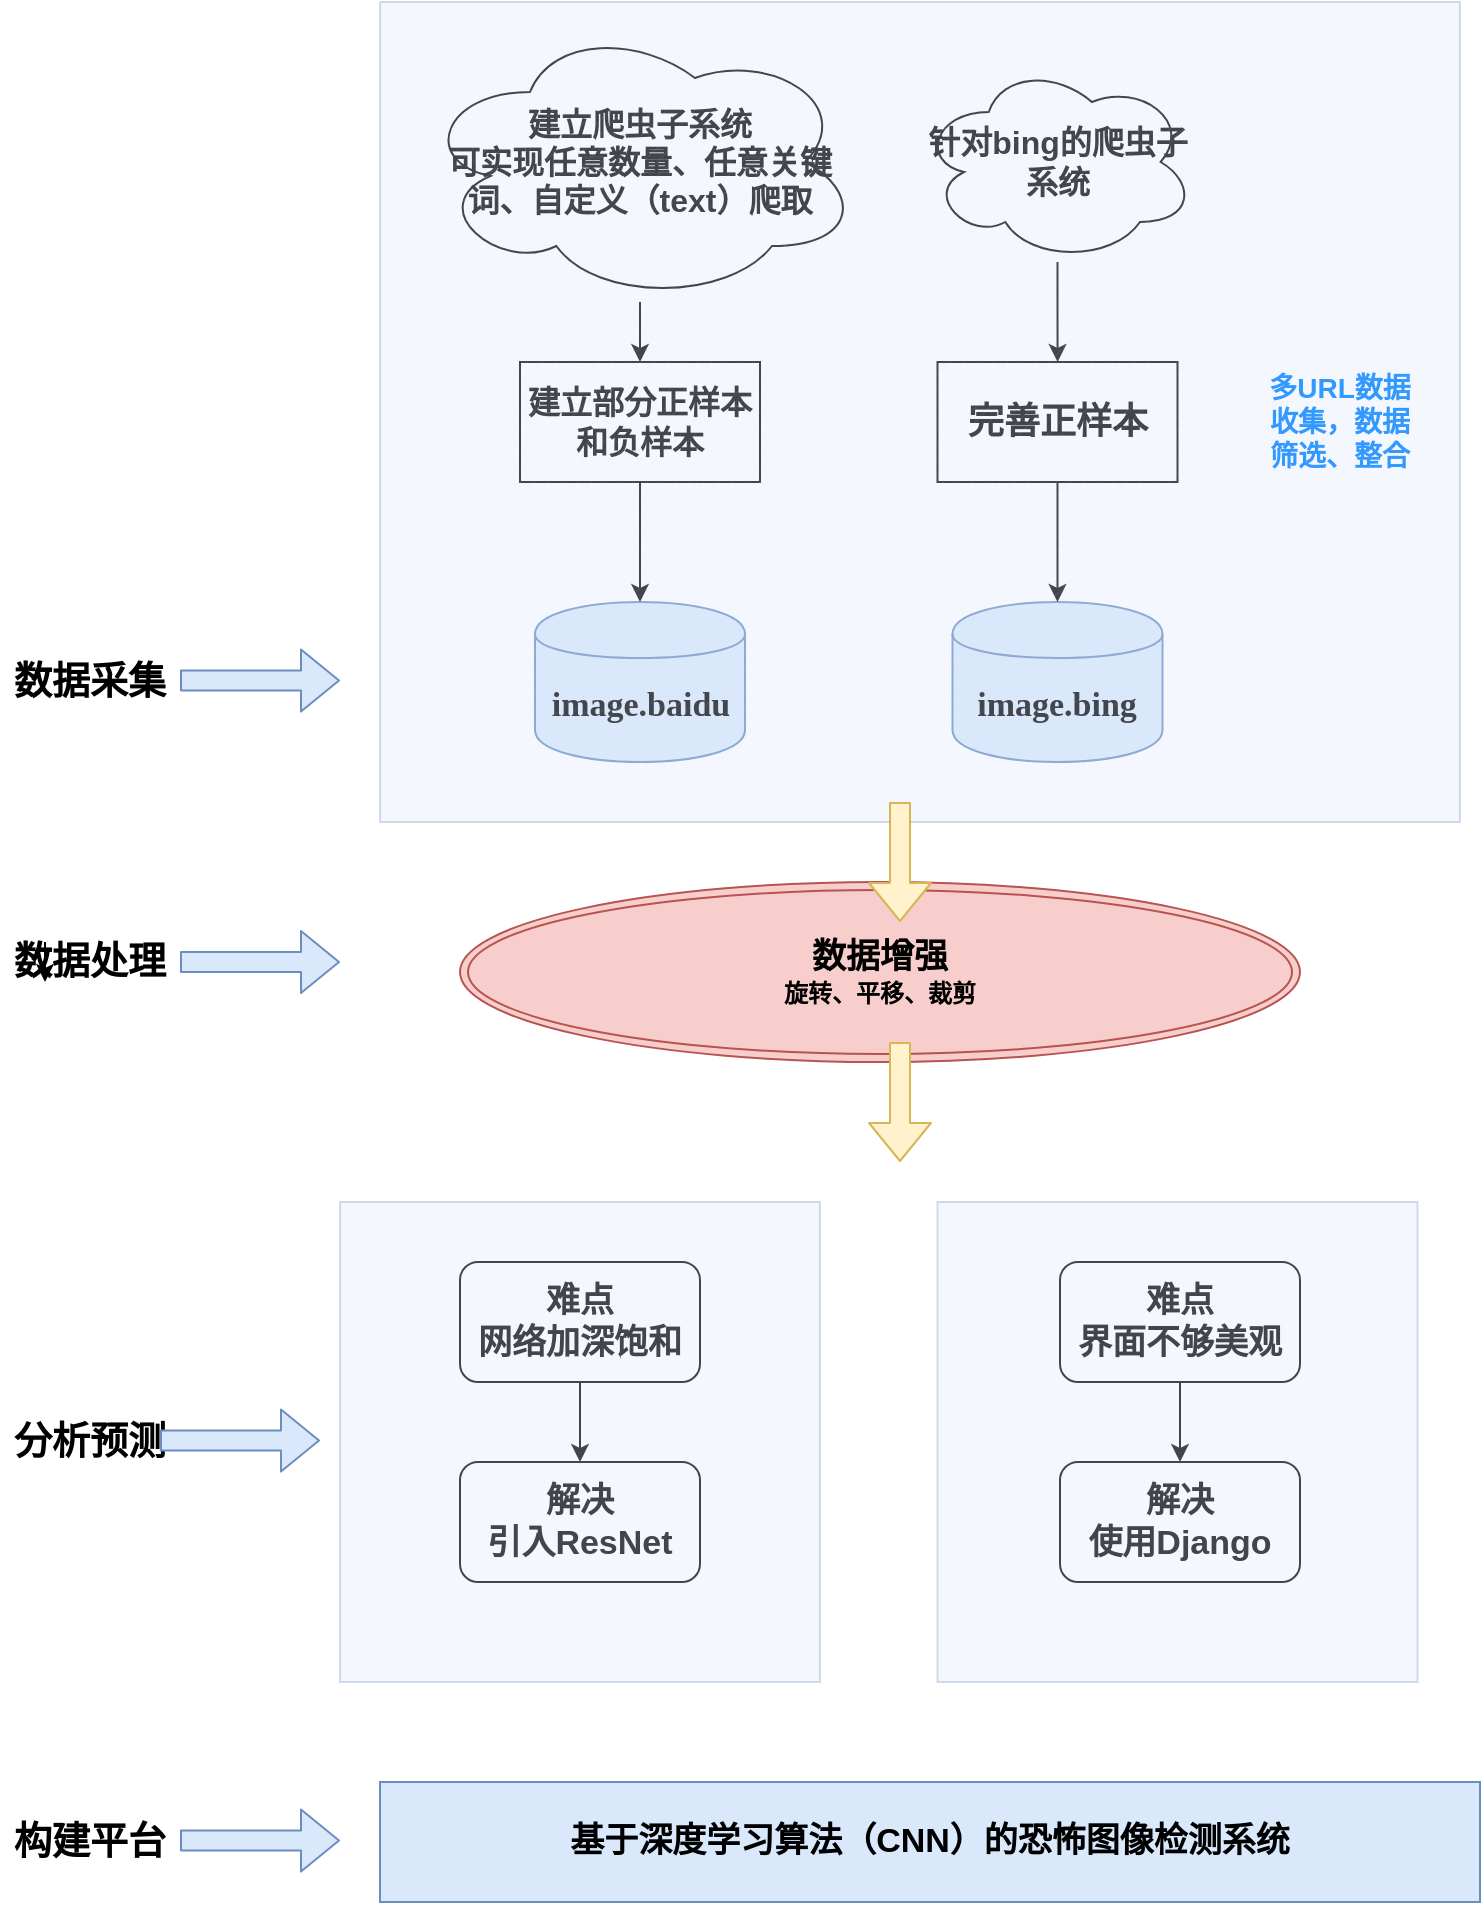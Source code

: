 <mxfile version="14.7.8" type="github">
  <diagram id="dScMs2zBb7mLNGke-dbV" name="Page-1">
    <mxGraphModel dx="1009" dy="691" grid="1" gridSize="10" guides="1" tooltips="1" connect="1" arrows="1" fold="1" page="1" pageScale="1" pageWidth="3300" pageHeight="4681" math="0" shadow="0">
      <root>
        <mxCell id="0" />
        <mxCell id="1" parent="0" />
        <mxCell id="M_-nVYk5QFR-SrDHzi03-1" value="&lt;font style=&quot;font-size: 19px&quot;&gt;&lt;b&gt;数据采集&lt;/b&gt;&lt;/font&gt;" style="text;html=1;strokeColor=none;fillColor=none;align=center;verticalAlign=middle;whiteSpace=wrap;rounded=0;" parent="1" vertex="1">
          <mxGeometry x="50" y="370" width="90" height="20" as="geometry" />
        </mxCell>
        <mxCell id="M_-nVYk5QFR-SrDHzi03-2" value="&lt;b&gt;&lt;font face=&quot;Comic Sans MS&quot; style=&quot;font-size: 17px&quot;&gt;image.baidu&lt;/font&gt;&lt;/b&gt;" style="shape=cylinder;whiteSpace=wrap;html=1;boundedLbl=1;backgroundOutline=1;fillColor=#dae8fc;strokeColor=#6c8ebf;" parent="1" vertex="1">
          <mxGeometry x="317.5" y="340" width="105" height="80" as="geometry" />
        </mxCell>
        <mxCell id="M_-nVYk5QFR-SrDHzi03-4" value="&lt;b&gt;&lt;font face=&quot;Comic Sans MS&quot; style=&quot;font-size: 17px&quot;&gt;image.bing&lt;/font&gt;&lt;/b&gt;" style="shape=cylinder;whiteSpace=wrap;html=1;boundedLbl=1;backgroundOutline=1;fillColor=#dae8fc;strokeColor=#6c8ebf;" parent="1" vertex="1">
          <mxGeometry x="526.25" y="340" width="105" height="80" as="geometry" />
        </mxCell>
        <mxCell id="M_-nVYk5QFR-SrDHzi03-5" value="&lt;font style=&quot;font-size: 19px&quot;&gt;&lt;b&gt;数据处理&lt;/b&gt;&lt;/font&gt;" style="text;html=1;strokeColor=none;fillColor=none;align=center;verticalAlign=middle;whiteSpace=wrap;rounded=0;" parent="1" vertex="1">
          <mxGeometry x="50" y="510" width="90" height="20" as="geometry" />
        </mxCell>
        <mxCell id="M_-nVYk5QFR-SrDHzi03-9" value="" style="edgeStyle=orthogonalEdgeStyle;rounded=0;orthogonalLoop=1;jettySize=auto;html=1;" parent="1" source="M_-nVYk5QFR-SrDHzi03-6" target="M_-nVYk5QFR-SrDHzi03-8" edge="1">
          <mxGeometry relative="1" as="geometry" />
        </mxCell>
        <mxCell id="M_-nVYk5QFR-SrDHzi03-6" value="&lt;font style=&quot;font-size: 16px&quot;&gt;&lt;b&gt;建立爬虫子系统&lt;br&gt;可实现任意数量、任意关键词、自定义（text）爬取&lt;/b&gt;&lt;/font&gt;" style="ellipse;shape=cloud;whiteSpace=wrap;html=1;" parent="1" vertex="1">
          <mxGeometry x="260" y="50" width="220" height="140" as="geometry" />
        </mxCell>
        <mxCell id="M_-nVYk5QFR-SrDHzi03-10" value="" style="edgeStyle=orthogonalEdgeStyle;rounded=0;orthogonalLoop=1;jettySize=auto;html=1;" parent="1" source="M_-nVYk5QFR-SrDHzi03-8" target="M_-nVYk5QFR-SrDHzi03-2" edge="1">
          <mxGeometry relative="1" as="geometry" />
        </mxCell>
        <mxCell id="M_-nVYk5QFR-SrDHzi03-8" value="&lt;b&gt;&lt;font style=&quot;font-size: 16px&quot;&gt;建立部分正样本和负样本&lt;/font&gt;&lt;/b&gt;" style="rounded=0;whiteSpace=wrap;html=1;" parent="1" vertex="1">
          <mxGeometry x="310" y="220" width="120" height="60" as="geometry" />
        </mxCell>
        <mxCell id="M_-nVYk5QFR-SrDHzi03-13" value="" style="edgeStyle=orthogonalEdgeStyle;rounded=0;orthogonalLoop=1;jettySize=auto;html=1;" parent="1" source="M_-nVYk5QFR-SrDHzi03-11" target="M_-nVYk5QFR-SrDHzi03-12" edge="1">
          <mxGeometry relative="1" as="geometry" />
        </mxCell>
        <mxCell id="M_-nVYk5QFR-SrDHzi03-11" value="&lt;b&gt;&lt;font style=&quot;font-size: 16px&quot;&gt;针对bing的爬虫子系统&lt;/font&gt;&lt;/b&gt;" style="ellipse;shape=cloud;whiteSpace=wrap;html=1;" parent="1" vertex="1">
          <mxGeometry x="510" y="70" width="137.5" height="100" as="geometry" />
        </mxCell>
        <mxCell id="M_-nVYk5QFR-SrDHzi03-14" value="" style="edgeStyle=orthogonalEdgeStyle;rounded=0;orthogonalLoop=1;jettySize=auto;html=1;" parent="1" source="M_-nVYk5QFR-SrDHzi03-12" target="M_-nVYk5QFR-SrDHzi03-4" edge="1">
          <mxGeometry relative="1" as="geometry" />
        </mxCell>
        <mxCell id="M_-nVYk5QFR-SrDHzi03-12" value="&lt;b&gt;&lt;font style=&quot;font-size: 18px&quot;&gt;完善正样本&lt;/font&gt;&lt;/b&gt;" style="whiteSpace=wrap;html=1;" parent="1" vertex="1">
          <mxGeometry x="518.75" y="220" width="120" height="60" as="geometry" />
        </mxCell>
        <mxCell id="M_-nVYk5QFR-SrDHzi03-16" value="" style="verticalLabelPosition=bottom;verticalAlign=top;html=1;shape=mxgraph.basic.patternFillRect;fillStyle=diag;step=5;fillStrokeWidth=0.2;fillStrokeColor=#dddddd;opacity=30;fillColor=#dae8fc;strokeColor=#6c8ebf;" parent="1" vertex="1">
          <mxGeometry x="240" y="40" width="540" height="410" as="geometry" />
        </mxCell>
        <mxCell id="M_-nVYk5QFR-SrDHzi03-17" value="&lt;b&gt;&lt;font style=&quot;font-size: 14px&quot; color=&quot;#3399ff&quot;&gt;多URL数据收集，数据筛选、整合&lt;/font&gt;&lt;/b&gt;" style="text;html=1;strokeColor=none;fillColor=none;align=center;verticalAlign=middle;whiteSpace=wrap;rounded=0;opacity=30;" parent="1" vertex="1">
          <mxGeometry x="680" y="205" width="80" height="90" as="geometry" />
        </mxCell>
        <mxCell id="M_-nVYk5QFR-SrDHzi03-18" value="&lt;font style=&quot;font-size: 19px&quot;&gt;&lt;b&gt;分析预测&lt;/b&gt;&lt;/font&gt;" style="text;html=1;strokeColor=none;fillColor=none;align=center;verticalAlign=middle;whiteSpace=wrap;rounded=0;" parent="1" vertex="1">
          <mxGeometry x="50" y="750" width="90" height="20" as="geometry" />
        </mxCell>
        <mxCell id="M_-nVYk5QFR-SrDHzi03-19" value="&lt;font style=&quot;font-size: 19px&quot;&gt;&lt;b&gt;构建平台&lt;/b&gt;&lt;/font&gt;" style="text;html=1;strokeColor=none;fillColor=none;align=center;verticalAlign=middle;whiteSpace=wrap;rounded=0;" parent="1" vertex="1">
          <mxGeometry x="50" y="950" width="90" height="20" as="geometry" />
        </mxCell>
        <mxCell id="M_-nVYk5QFR-SrDHzi03-20" value="&lt;b&gt;&lt;font style=&quot;font-size: 17px&quot;&gt;基于深度学习算法（CNN）的恐怖图像检测系统&lt;/font&gt;&lt;/b&gt;" style="rounded=0;whiteSpace=wrap;html=1;strokeColor=#6c8ebf;fillColor=#dae8fc;" parent="1" vertex="1">
          <mxGeometry x="240" y="930" width="550" height="60" as="geometry" />
        </mxCell>
        <mxCell id="_lwIerJJL6SMXOnI7eh6-1" value="&lt;b&gt;&lt;font style=&quot;font-size: 17px&quot;&gt;数据增强&lt;/font&gt;&lt;br&gt;旋转、平移、裁剪&lt;/b&gt;" style="ellipse;shape=doubleEllipse;whiteSpace=wrap;html=1;fillColor=#f8cecc;strokeColor=#b85450;" parent="1" vertex="1">
          <mxGeometry x="280" y="480" width="420" height="90" as="geometry" />
        </mxCell>
        <mxCell id="_De6M6LXWlHF_rHMqmTD-2" value="" style="shape=flexArrow;endArrow=classic;html=1;fillColor=#dae8fc;strokeColor=#6c8ebf;" edge="1" parent="1">
          <mxGeometry width="50" height="50" relative="1" as="geometry">
            <mxPoint x="140" y="379.29" as="sourcePoint" />
            <mxPoint x="220" y="379.29" as="targetPoint" />
          </mxGeometry>
        </mxCell>
        <mxCell id="_De6M6LXWlHF_rHMqmTD-3" value="" style="shape=flexArrow;endArrow=classic;html=1;fillColor=#dae8fc;strokeColor=#6c8ebf;" edge="1" parent="1">
          <mxGeometry width="50" height="50" relative="1" as="geometry">
            <mxPoint x="140" y="520" as="sourcePoint" />
            <mxPoint x="220" y="520" as="targetPoint" />
          </mxGeometry>
        </mxCell>
        <mxCell id="_De6M6LXWlHF_rHMqmTD-4" style="edgeStyle=orthogonalEdgeStyle;rounded=0;orthogonalLoop=1;jettySize=auto;html=1;exitX=0.25;exitY=0;exitDx=0;exitDy=0;entryX=0.25;entryY=1;entryDx=0;entryDy=0;" edge="1" parent="1" source="M_-nVYk5QFR-SrDHzi03-5" target="M_-nVYk5QFR-SrDHzi03-5">
          <mxGeometry relative="1" as="geometry" />
        </mxCell>
        <mxCell id="_De6M6LXWlHF_rHMqmTD-5" value="" style="shape=flexArrow;endArrow=classic;html=1;fillColor=#dae8fc;strokeColor=#6c8ebf;" edge="1" parent="1">
          <mxGeometry width="50" height="50" relative="1" as="geometry">
            <mxPoint x="140" y="959.29" as="sourcePoint" />
            <mxPoint x="220" y="959.29" as="targetPoint" />
          </mxGeometry>
        </mxCell>
        <mxCell id="_De6M6LXWlHF_rHMqmTD-8" value="" style="shape=flexArrow;endArrow=classic;html=1;fillColor=#fff2cc;strokeColor=#d6b656;" edge="1" parent="1">
          <mxGeometry width="50" height="50" relative="1" as="geometry">
            <mxPoint x="500" y="440" as="sourcePoint" />
            <mxPoint x="500" y="500" as="targetPoint" />
          </mxGeometry>
        </mxCell>
        <mxCell id="_De6M6LXWlHF_rHMqmTD-9" value="" style="shape=flexArrow;endArrow=classic;html=1;fillColor=#fff2cc;strokeColor=#d6b656;" edge="1" parent="1">
          <mxGeometry width="50" height="50" relative="1" as="geometry">
            <mxPoint x="500" y="560" as="sourcePoint" />
            <mxPoint x="500" y="620" as="targetPoint" />
          </mxGeometry>
        </mxCell>
        <mxCell id="_De6M6LXWlHF_rHMqmTD-10" value="" style="shape=flexArrow;endArrow=classic;html=1;fillColor=#dae8fc;strokeColor=#6c8ebf;" edge="1" parent="1">
          <mxGeometry width="50" height="50" relative="1" as="geometry">
            <mxPoint x="130" y="759.29" as="sourcePoint" />
            <mxPoint x="210" y="759.29" as="targetPoint" />
          </mxGeometry>
        </mxCell>
        <mxCell id="_De6M6LXWlHF_rHMqmTD-15" value="" style="edgeStyle=orthogonalEdgeStyle;rounded=0;orthogonalLoop=1;jettySize=auto;html=1;" edge="1" parent="1" source="_De6M6LXWlHF_rHMqmTD-13" target="_De6M6LXWlHF_rHMqmTD-14">
          <mxGeometry relative="1" as="geometry" />
        </mxCell>
        <mxCell id="_De6M6LXWlHF_rHMqmTD-13" value="&lt;font style=&quot;font-size: 17px&quot;&gt;&lt;b&gt;难点&lt;br&gt;网络加深饱和&lt;/b&gt;&lt;/font&gt;" style="rounded=1;whiteSpace=wrap;html=1;" vertex="1" parent="1">
          <mxGeometry x="280" y="670" width="120" height="60" as="geometry" />
        </mxCell>
        <mxCell id="_De6M6LXWlHF_rHMqmTD-14" value="&lt;b style=&quot;font-size: 17px&quot;&gt;解决&lt;br&gt;引入ResNet&lt;/b&gt;" style="rounded=1;whiteSpace=wrap;html=1;" vertex="1" parent="1">
          <mxGeometry x="280" y="770" width="120" height="60" as="geometry" />
        </mxCell>
        <mxCell id="_De6M6LXWlHF_rHMqmTD-16" value="" style="edgeStyle=orthogonalEdgeStyle;rounded=0;orthogonalLoop=1;jettySize=auto;html=1;" edge="1" parent="1" source="_De6M6LXWlHF_rHMqmTD-17" target="_De6M6LXWlHF_rHMqmTD-18">
          <mxGeometry relative="1" as="geometry" />
        </mxCell>
        <mxCell id="_De6M6LXWlHF_rHMqmTD-17" value="&lt;font style=&quot;font-size: 17px&quot;&gt;&lt;b&gt;难点&lt;br&gt;界面不够美观&lt;br&gt;&lt;/b&gt;&lt;/font&gt;" style="rounded=1;whiteSpace=wrap;html=1;" vertex="1" parent="1">
          <mxGeometry x="580" y="670" width="120" height="60" as="geometry" />
        </mxCell>
        <mxCell id="_De6M6LXWlHF_rHMqmTD-18" value="&lt;b style=&quot;font-size: 17px&quot;&gt;解决&lt;br&gt;使用Django&lt;br&gt;&lt;/b&gt;" style="rounded=1;whiteSpace=wrap;html=1;" vertex="1" parent="1">
          <mxGeometry x="580" y="770" width="120" height="60" as="geometry" />
        </mxCell>
        <mxCell id="_De6M6LXWlHF_rHMqmTD-19" value="" style="whiteSpace=wrap;html=1;aspect=fixed;fillColor=#dae8fc;strokeColor=#6c8ebf;opacity=30;" vertex="1" parent="1">
          <mxGeometry x="220" y="640" width="240" height="240" as="geometry" />
        </mxCell>
        <mxCell id="_De6M6LXWlHF_rHMqmTD-21" value="" style="whiteSpace=wrap;html=1;aspect=fixed;fillColor=#dae8fc;strokeColor=#6c8ebf;opacity=30;" vertex="1" parent="1">
          <mxGeometry x="518.75" y="640" width="240" height="240" as="geometry" />
        </mxCell>
      </root>
    </mxGraphModel>
  </diagram>
</mxfile>
